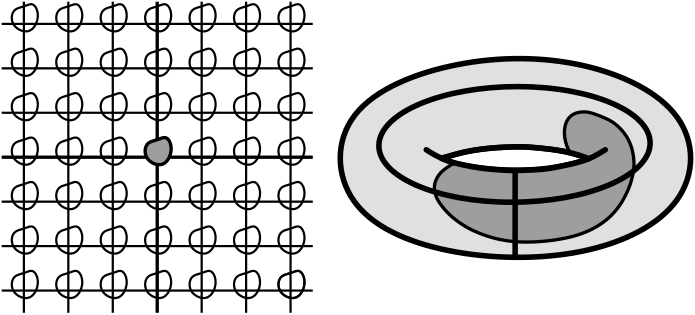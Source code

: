 <?xml version="1.0"?>
<!DOCTYPE ipe SYSTEM "ipe.dtd">
<ipe version="70218" creator="Ipe 7.2.28">
<info created="D:20130420132001" modified="D:20240325121823"/>
<ipestyle name="tungsteno">
<symbol name="arrow/arc(spx)">
<path stroke="sym-stroke" fill="sym-stroke" pen="sym-pen">
0 0 m
-1 0.333 l
-1 -0.333 l
h
</path>
</symbol>
<symbol name="arrow/farc(spx)">
<path stroke="sym-stroke" fill="white" pen="sym-pen">
0 0 m
-1 0.333 l
-1 -0.333 l
h
</path>
</symbol>
<symbol name="arrow/ptarc(spx)">
<path stroke="sym-stroke" fill="sym-stroke" pen="sym-pen">
0 0 m
-1 0.333 l
-0.8 0 l
-1 -0.333 l
h
</path>
</symbol>
<symbol name="arrow/fptarc(spx)">
<path stroke="sym-stroke" fill="white" pen="sym-pen">
0 0 m
-1 0.333 l
-0.8 0 l
-1 -0.333 l
h
</path>
</symbol>
<symbol name="mark/circle(sx)" transformations="translations">
<path fill="sym-stroke">
0.6 0 0 0.6 0 0 e
0.4 0 0 0.4 0 0 e
</path>
</symbol>
<symbol name="mark/disk(sx)" transformations="translations">
<path fill="sym-stroke">
0.6 0 0 0.6 0 0 e
</path>
</symbol>
<symbol name="mark/fdisk(sfx)" transformations="translations">
<group>
<path fill="sym-fill">
0.5 0 0 0.5 0 0 e
</path>
<path fill="sym-stroke" fillrule="eofill">
0.6 0 0 0.6 0 0 e
0.4 0 0 0.4 0 0 e
</path>
</group>
</symbol>
<symbol name="mark/box(sx)" transformations="translations">
<path fill="sym-stroke" fillrule="eofill">
-0.6 -0.6 m
0.6 -0.6 l
0.6 0.6 l
-0.6 0.6 l
h
-0.4 -0.4 m
0.4 -0.4 l
0.4 0.4 l
-0.4 0.4 l
h
</path>
</symbol>
<symbol name="mark/square(sx)" transformations="translations">
<path fill="sym-stroke">
-0.6 -0.6 m
0.6 -0.6 l
0.6 0.6 l
-0.6 0.6 l
h
</path>
</symbol>
<symbol name="mark/fsquare(sfx)" transformations="translations">
<group>
<path fill="sym-fill">
-0.5 -0.5 m
0.5 -0.5 l
0.5 0.5 l
-0.5 0.5 l
h
</path>
<path fill="sym-stroke" fillrule="eofill">
-0.6 -0.6 m
0.6 -0.6 l
0.6 0.6 l
-0.6 0.6 l
h
-0.4 -0.4 m
0.4 -0.4 l
0.4 0.4 l
-0.4 0.4 l
h
</path>
</group>
</symbol>
<symbol name="mark/cross(sx)" transformations="translations">
<group>
<path fill="sym-stroke">
-0.43 -0.57 m
0.57 0.43 l
0.43 0.57 l
-0.57 -0.43 l
h
</path>
<path fill="sym-stroke">
-0.43 0.57 m
0.57 -0.43 l
0.43 -0.57 l
-0.57 0.43 l
h
</path>
</group>
</symbol>
<symbol name="arrow/fnormal(spx)">
<path stroke="sym-stroke" fill="white" pen="sym-pen">
0 0 m
-1 0.333 l
-1 -0.333 l
h
</path>
</symbol>
<symbol name="arrow/pointed(spx)">
<path stroke="sym-stroke" fill="sym-stroke" pen="sym-pen">
0 0 m
-1 0.333 l
-0.8 0 l
-1 -0.333 l
h
</path>
</symbol>
<symbol name="arrow/fpointed(spx)">
<path stroke="sym-stroke" fill="white" pen="sym-pen">
0 0 m
-1 0.333 l
-0.8 0 l
-1 -0.333 l
h
</path>
</symbol>
<symbol name="arrow/linear(spx)">
<path stroke="sym-stroke" pen="sym-pen">
-1 0.333 m
0 0 l
-1 -0.333 l
</path>
</symbol>
<symbol name="arrow/fdouble(spx)">
<path stroke="sym-stroke" fill="white" pen="sym-pen">
0 0 m
-1 0.333 l
-1 -0.333 l
h
-1 0 m
-2 0.333 l
-2 -0.333 l
h
</path>
</symbol>
<symbol name="arrow/double(spx)">
<path stroke="sym-stroke" fill="sym-stroke" pen="sym-pen">
0 0 m
-1 0.333 l
-1 -0.333 l
h
-1 0 m
-2 0.333 l
-2 -0.333 l
h
</path>
</symbol>
<symbol name="arrow/mid-normal(spx)">
<path stroke="sym-stroke" fill="sym-stroke" pen="sym-pen">
0.5 0 m
-0.5 0.333 l
-0.5 -0.333 l
h
</path>
</symbol>
<symbol name="arrow/mid-fnormal(spx)">
<path stroke="sym-stroke" fill="white" pen="sym-pen">
0.5 0 m
-0.5 0.333 l
-0.5 -0.333 l
h
</path>
</symbol>
<symbol name="arrow/mid-pointed(spx)">
<path stroke="sym-stroke" fill="sym-stroke" pen="sym-pen">
0.5 0 m
-0.5 0.333 l
-0.3 0 l
-0.5 -0.333 l
h
</path>
</symbol>
<symbol name="arrow/mid-fpointed(spx)">
<path stroke="sym-stroke" fill="white" pen="sym-pen">
0.5 0 m
-0.5 0.333 l
-0.3 0 l
-0.5 -0.333 l
h
</path>
</symbol>
<symbol name="arrow/mid-double(spx)">
<path stroke="sym-stroke" fill="sym-stroke" pen="sym-pen">
1 0 m
0 0.333 l
0 -0.333 l
h
0 0 m
-1 0.333 l
-1 -0.333 l
h
</path>
</symbol>
<symbol name="arrow/mid-fdouble(spx)">
<path stroke="sym-stroke" fill="white" pen="sym-pen">
1 0 m
0 0.333 l
0 -0.333 l
h
0 0 m
-1 0.333 l
-1 -0.333 l
h
</path>
</symbol>
<anglesize name="22.5 deg" value="22.5"/>
<anglesize name="30 deg" value="30"/>
<anglesize name="45 deg" value="45"/>
<anglesize name="60 deg" value="60"/>
<anglesize name="90 deg" value="90"/>
<arrowsize name="large" value="10"/>
<arrowsize name="small" value="5"/>
<arrowsize name="tiny" value="3"/>
<color name="amber100" value="1 0.925 0.702"/>
<color name="amber200" value="1 0.878 0.51"/>
<color name="amber300" value="1 0.835 0.31"/>
<color name="amber400" value="1 0.792 0.157"/>
<color name="amber500" value="1 0.757 0.027"/>
<color name="amber600" value="1 0.702 0"/>
<color name="amber700" value="1 0.627 0"/>
<color name="amber800" value="1 0.561 0"/>
<color name="amber900" value="1 0.435 0"/>
<color name="blue100" value="0.733 0.871 0.984"/>
<color name="blue200" value="0.565 0.792 0.976"/>
<color name="blue300" value="0.392 0.71 0.965"/>
<color name="blue400" value="0.259 0.647 0.961"/>
<color name="blue500" value="0.129 0.588 0.953"/>
<color name="blue600" value="0.118 0.533 0.898"/>
<color name="blue700" value="0.098 0.463 0.824"/>
<color name="blue800" value="0.082 0.396 0.753"/>
<color name="blue900" value="0.051 0.278 0.631"/>
<color name="bluegray100" value="0.812 0.847 0.863"/>
<color name="bluegray200" value="0.69 0.745 0.773"/>
<color name="bluegray300" value="0.565 0.643 0.682"/>
<color name="bluegray400" value="0.471 0.565 0.612"/>
<color name="bluegray500" value="0.376 0.49 0.545"/>
<color name="bluegray600" value="0.329 0.431 0.478"/>
<color name="bluegray700" value="0.271 0.353 0.392"/>
<color name="bluegray800" value="0.216 0.278 0.31"/>
<color name="bluegray900" value="0.149 0.196 0.22"/>
<color name="brown100" value="0.843 0.8 0.784"/>
<color name="brown200" value="0.737 0.667 0.643"/>
<color name="brown300" value="0.631 0.533 0.498"/>
<color name="brown400" value="0.553 0.431 0.388"/>
<color name="brown500" value="0.475 0.333 0.282"/>
<color name="brown600" value="0.427 0.298 0.255"/>
<color name="brown700" value="0.365 0.251 0.216"/>
<color name="brown800" value="0.306 0.204 0.18"/>
<color name="brown900" value="0.243 0.153 0.137"/>
<color name="cyan100" value="0.698 0.922 0.949"/>
<color name="cyan200" value="0.502 0.871 0.918"/>
<color name="cyan300" value="0.302 0.816 0.882"/>
<color name="cyan400" value="0.149 0.776 0.855"/>
<color name="cyan500" value="0 0.737 0.831"/>
<color name="cyan600" value="0 0.675 0.757"/>
<color name="cyan700" value="0 0.592 0.655"/>
<color name="cyan800" value="0 0.514 0.561"/>
<color name="cyan900" value="0 0.376 0.392"/>
<color name="deeporange100" value="1 0.8 0.737"/>
<color name="deeporange200" value="1 0.671 0.569"/>
<color name="deeporange300" value="1 0.541 0.396"/>
<color name="deeporange400" value="1 0.439 0.263"/>
<color name="deeporange500" value="1 0.341 0.133"/>
<color name="deeporange600" value="0.957 0.318 0.118"/>
<color name="deeporange700" value="0.902 0.29 0.098"/>
<color name="deeporange800" value="0.847 0.263 0.082"/>
<color name="deeporange900" value="0.749 0.212 0.047"/>
<color name="deeppurple100" value="0.82 0.769 0.914"/>
<color name="deeppurple200" value="0.702 0.616 0.859"/>
<color name="deeppurple300" value="0.584 0.459 0.804"/>
<color name="deeppurple400" value="0.494 0.341 0.761"/>
<color name="deeppurple500" value="0.404 0.227 0.718"/>
<color name="deeppurple600" value="0.369 0.208 0.694"/>
<color name="deeppurple700" value="0.318 0.176 0.659"/>
<color name="deeppurple800" value="0.271 0.153 0.627"/>
<color name="deeppurple900" value="0.192 0.106 0.573"/>
<color name="gray100" value="0.961"/>
<color name="gray200" value="0.933"/>
<color name="gray300" value="0.878"/>
<color name="gray400" value="0.741"/>
<color name="gray500" value="0.62"/>
<color name="gray600" value="0.459"/>
<color name="gray700" value="0.38"/>
<color name="gray800" value="0.259"/>
<color name="gray900" value="0.129"/>
<color name="green100" value="0.784 0.902 0.788"/>
<color name="green200" value="0.647 0.839 0.655"/>
<color name="green300" value="0.506 0.78 0.518"/>
<color name="green400" value="0.4 0.733 0.416"/>
<color name="green500" value="0.298 0.686 0.314"/>
<color name="green600" value="0.263 0.627 0.278"/>
<color name="green700" value="0.22 0.557 0.235"/>
<color name="green800" value="0.18 0.49 0.196"/>
<color name="green900" value="0.106 0.369 0.125"/>
<color name="indigo100" value="0.773 0.792 0.914"/>
<color name="indigo200" value="0.624 0.659 0.855"/>
<color name="indigo300" value="0.475 0.525 0.796"/>
<color name="indigo400" value="0.361 0.42 0.753"/>
<color name="indigo500" value="0.247 0.318 0.71"/>
<color name="indigo600" value="0.224 0.286 0.671"/>
<color name="indigo700" value="0.188 0.247 0.624"/>
<color name="indigo800" value="0.157 0.208 0.576"/>
<color name="indigo900" value="0.102 0.137 0.494"/>
<color name="lightblue100" value="0.702 0.898 0.988"/>
<color name="lightblue200" value="0.506 0.831 0.98"/>
<color name="lightblue300" value="0.31 0.765 0.969"/>
<color name="lightblue400" value="0.161 0.714 0.965"/>
<color name="lightblue500" value="0.012 0.663 0.957"/>
<color name="lightblue600" value="0.012 0.608 0.898"/>
<color name="lightblue700" value="0.008 0.533 0.82"/>
<color name="lightblue800" value="0.008 0.467 0.741"/>
<color name="lightblue900" value="0.004 0.341 0.608"/>
<color name="lightgreen100" value="0.863 0.929 0.784"/>
<color name="lightgreen200" value="0.773 0.882 0.647"/>
<color name="lightgreen300" value="0.682 0.835 0.506"/>
<color name="lightgreen400" value="0.612 0.8 0.396"/>
<color name="lightgreen500" value="0.545 0.765 0.29"/>
<color name="lightgreen600" value="0.486 0.702 0.259"/>
<color name="lightgreen700" value="0.408 0.624 0.22"/>
<color name="lightgreen800" value="0.333 0.545 0.184"/>
<color name="lightgreen900" value="0.2 0.412 0.118"/>
<color name="lime100" value="0.941 0.957 0.765"/>
<color name="lime200" value="0.902 0.933 0.612"/>
<color name="lime300" value="0.863 0.906 0.459"/>
<color name="lime400" value="0.831 0.882 0.341"/>
<color name="lime500" value="0.804 0.863 0.224"/>
<color name="lime600" value="0.753 0.792 0.2"/>
<color name="lime700" value="0.686 0.706 0.169"/>
<color name="lime800" value="0.62 0.616 0.141"/>
<color name="lime900" value="0.51 0.467 0.09"/>
<color name="orange100" value="1 0.878 0.698"/>
<color name="orange200" value="1 0.8 0.502"/>
<color name="orange300" value="1 0.718 0.302"/>
<color name="orange400" value="1 0.655 0.149"/>
<color name="orange500" value="1 0.596 0"/>
<color name="orange600" value="0.984 0.549 0"/>
<color name="orange700" value="0.961 0.486 0"/>
<color name="orange800" value="0.937 0.424 0"/>
<color name="orange900" value="0.902 0.318 0"/>
<color name="pink100" value="0.973 0.733 0.816"/>
<color name="pink200" value="0.957 0.561 0.694"/>
<color name="pink300" value="0.941 0.384 0.573"/>
<color name="pink400" value="0.925 0.251 0.478"/>
<color name="pink500" value="0.914 0.118 0.388"/>
<color name="pink600" value="0.847 0.106 0.376"/>
<color name="pink700" value="0.761 0.094 0.357"/>
<color name="pink800" value="0.678 0.078 0.341"/>
<color name="pink900" value="0.533 0.055 0.31"/>
<color name="purple100" value="0.882 0.745 0.906"/>
<color name="purple200" value="0.808 0.576 0.847"/>
<color name="purple300" value="0.729 0.408 0.784"/>
<color name="purple400" value="0.671 0.278 0.737"/>
<color name="purple500" value="0.612 0.153 0.69"/>
<color name="purple600" value="0.557 0.141 0.667"/>
<color name="purple700" value="0.482 0.122 0.635"/>
<color name="purple800" value="0.416 0.106 0.604"/>
<color name="purple900" value="0.29 0.078 0.549"/>
<color name="red100" value="1 0.804 0.824"/>
<color name="red200" value="0.937 0.604 0.604"/>
<color name="red300" value="0.898 0.451 0.451"/>
<color name="red400" value="0.937 0.325 0.314"/>
<color name="red500" value="0.957 0.263 0.212"/>
<color name="red600" value="0.898 0.224 0.208"/>
<color name="red700" value="0.827 0.184 0.184"/>
<color name="red800" value="0.776 0.157 0.157"/>
<color name="red900" value="0.718 0.11 0.11"/>
<color name="teal100" value="0.698 0.875 0.859"/>
<color name="teal200" value="0.502 0.796 0.769"/>
<color name="teal300" value="0.302 0.714 0.675"/>
<color name="teal400" value="0.149 0.651 0.604"/>
<color name="teal500" value="0 0.588 0.533"/>
<color name="teal600" value="0 0.537 0.482"/>
<color name="teal700" value="0 0.475 0.42"/>
<color name="teal800" value="0 0.412 0.361"/>
<color name="teal900" value="0 0.302 0.251"/>
<color name="yellow100" value="1 0.976 0.769"/>
<color name="yellow200" value="1 0.961 0.616"/>
<color name="yellow300" value="1 0.945 0.463"/>
<color name="yellow400" value="1 0.933 0.345"/>
<color name="yellow500" value="1 0.922 0.231"/>
<color name="yellow600" value="0.992 0.847 0.208"/>
<color name="yellow700" value="0.984 0.753 0.176"/>
<color name="yellow800" value="0.976 0.659 0.145"/>
<color name="yellow900" value="0.961 0.498 0.09"/>
<dashstyle name="dash dot dotted" value="[4 2 1 2 1 2] 0"/>
<dashstyle name="dash dotted" value="[4 2 1 2] 0"/>
<dashstyle name="dashed" value="[4] 0"/>
<dashstyle name="dotted" value="[1 3] 0"/>
<dashstyle name="large dashed" value="[12] 0"/>
<dashstyle name="large dotted" value="[2 4] 0"/>
<dashstyle name="medium dashed" value="[8] 0"/>
<gridsize name="10 pts (~3.5 mm)" value="10"/>
<gridsize name="14 pts (~5 mm)" value="14"/>
<gridsize name="16 pts (~6 mm)" value="16"/>
<gridsize name="20 pts (~7 mm)" value="20"/>
<gridsize name="28 pts (~10 mm)" value="28"/>
<gridsize name="32 pts (~12 mm)" value="32"/>
<gridsize name="4 pts" value="4"/>
<gridsize name="56 pts (~20 mm)" value="56"/>
<gridsize name="8 pts (~3 mm)" value="8"/>
<opacity name="10%" value="0.1"/>
<opacity name="20%" value="0.2"/>
<opacity name="30%" value="0.3"/>
<opacity name="40%" value="0.4"/>
<opacity name="50%" value="0.5"/>
<opacity name="60%" value="0.6"/>
<opacity name="70%" value="0.7"/>
<opacity name="80%" value="0.8"/>
<opacity name="90%" value="0.9"/>
<pen name="fat" value="1.2"/>
<pen name="heavier" value="0.8"/>
<pen name="ultrafat" value="2"/>
<symbolsize name="large" value="5"/>
<symbolsize name="small" value="2"/>
<symbolsize name="tiny" value="1.1"/>
<textsize name="Huge" value="\Huge"/>
<textsize name="LARGE" value="\LARGE"/>
<textsize name="Large" value="\Large"/>
<textsize name="footnote" value="\footnotesize"/>
<textsize name="huge" value="\huge"/>
<textsize name="large" value="\large"/>
<textsize name="script" value="\scriptsize"/>
<textsize name="small" value="\small"/>
<textsize name="tiny" value="\tiny"/>
<textstyle name="center" begin="\begin{center}" end="\end{center}"/>
<textstyle name="item" begin="\begin{itemize}\item{}" end="\end{itemize}"/>
<textstyle name="itemize" begin="\begin{itemize}" end="\end{itemize}"/>
<tiling name="falling" angle="-60" step="4" width="1"/>
<tiling name="rising" angle="30" step="4" width="1"/>
</ipestyle>
<page>
<layer name="alpha"/>
<view layers="alpha" active="alpha"/>
<path layer="alpha" matrix="0.246491 0 0 0.246491 247.669 599.698" stroke="black" fill="gray300" pen="ultrafat">
210.991 570.629
32.5214 498.147
36.6241 345.662
189.109 275.915
403.136 271.813
559.04 350.448
560.407 491.993
401.084 569.945 u
297.281 438.389
279.487 437.748
256.699 436.048
235.388 433.148
219.063 429.849
205.253 426.158
194.299 422.944
189.966 421.654
189.966 421.654
206.279 414.275
225.16 410.976
242.159 408.015
259.011 405.958
283.102 404.242
305.601 404.043
327.282 405.021
346.934 407.021
366.005 410.388
379.628 413.386
391.925 416.616
403.67 420.612
403.67 420.612
392.716 425.371
373.981 430.515
357.737 433.614
334.945 436.401
311.086 438.284 u
</path>
<path matrix="1 0 0 1 -16 0" fill="gray500">
314.743 702.053
313.124 700.846
310.67 699.007
308.705 696.496
307.774 693.209
308.602 689.4
309.793 687.362
311.977 684.636
313.902 682.749
316.789 680.465
320.257 678.337
324.176 676.553
328.774 675.016
333.478 674.001
338.095 673.521
343.269 673.498
348.282 673.847
353.341 674.564
358.522 675.769
362.728 677.279
367.066 679.565
370.245 681.923
373.311 685.115
376.007 689.166
377.901 693.243
378.952 696.569
379.629 701.693
379.063 706.359
377.385 710.711
375.169 713.81
372.197 716.454
369.258 718.065
363.819 720.042
359.252 720.023
356.332 718.279
355.088 716.09
354.607 713.53
354.9 709.982
355.348 708.399
355.611 707.692
356.114 706.635
359.011 704.995
361.078 704.345
362.417 703.088
359.22 702.093
355.687 701.239
351.815 700.44
347.926 699.791
342.701 699.395
338.287 699.249
333.591 699.281
328.318 699.655
324.171 700.121
320.856 700.667
316.876 701.506
315.192 701.929 u
</path>
<path stroke="black" pen="fat">
192 760 m
192 648 l
</path>
<path stroke="black" pen="fat">
136 704 m
248 704 l
</path>
<path stroke="black" pen="heavier">
248 720 m
136 720 l
</path>
<path stroke="black" pen="heavier">
136 736 m
248 736 l
</path>
<path stroke="black" pen="heavier">
136 752 m
248 752 l
</path>
<path stroke="black" pen="heavier">
136 688 m
248 688 l
</path>
<path stroke="black" pen="heavier">
136 672 m
248 672 l
</path>
<path stroke="black" pen="heavier">
136 656 m
248 656 l
</path>
<path stroke="black" pen="heavier">
144 760 m
144 648 l
</path>
<path stroke="black" pen="heavier">
160 760 m
160 648 l
</path>
<path stroke="black" pen="heavier">
176 760 m
176 648 l
</path>
<path stroke="black" pen="heavier">
208 760 m
208 648 l
</path>
<path stroke="black" pen="heavier">
224 760 m
224 648 l
</path>
<path stroke="black" pen="heavier">
240 760 m
240 648 l
</path>
<path matrix="1 0 0 1 -16 2" stroke="black" pen="ultrafat">
48.8123 0 1.10499 20.8106 336.618 706.616 e
</path>
<path matrix="1 0 0 1 -16 0" stroke="black" pen="ultrafat">
336.846 699.022 m
336.846 668.281 l
</path>
<path stroke="black" fill="gray500" pen="fat">
195.573 712.118
192.195 710.048
187.618 709.503
187.182 702.964
194.483 699.804
197.971 706.669 u
</path>
<path matrix="1 0 0 1 16 0" stroke="black" pen="heavier">
195.573 712.118
192.195 710.048
187.618 709.503
187.182 702.964
194.483 699.804
197.971 706.669 u
</path>
<path matrix="1 0 0 1 32 0" stroke="black" pen="heavier">
195.573 712.118
192.195 710.048
187.618 709.503
187.182 702.964
194.483 699.804
197.971 706.669 u
</path>
<path matrix="1 0 0 1 48 0" stroke="black" pen="heavier">
195.573 712.118
192.195 710.048
187.618 709.503
187.182 702.964
194.483 699.804
197.971 706.669 u
</path>
<path matrix="1 0 0 1 48 16" stroke="black" pen="heavier">
195.573 712.118
192.195 710.048
187.618 709.503
187.182 702.964
194.483 699.804
197.971 706.669 u
</path>
<path matrix="1 0 0 1 32 16" stroke="black" pen="heavier">
195.573 712.118
192.195 710.048
187.618 709.503
187.182 702.964
194.483 699.804
197.971 706.669 u
</path>
<path matrix="1 0 0 1 16 16" stroke="black" pen="heavier">
195.573 712.118
192.195 710.048
187.618 709.503
187.182 702.964
194.483 699.804
197.971 706.669 u
</path>
<path matrix="1 0 0 1 0 16" stroke="black" pen="heavier">
195.573 712.118
192.195 710.048
187.618 709.503
187.182 702.964
194.483 699.804
197.971 706.669 u
</path>
<path matrix="1 0 0 1 -16 16" stroke="black" pen="heavier">
195.573 712.118
192.195 710.048
187.618 709.503
187.182 702.964
194.483 699.804
197.971 706.669 u
</path>
<path matrix="1 0 0 1 -16 0" stroke="black" pen="heavier">
195.573 712.118
192.195 710.048
187.618 709.503
187.182 702.964
194.483 699.804
197.971 706.669 u
</path>
<path matrix="1 0 0 1 -16 -16" stroke="black" pen="heavier">
195.573 712.118
192.195 710.048
187.618 709.503
187.182 702.964
194.483 699.804
197.971 706.669 u
</path>
<path matrix="1 0 0 1 0 -16" stroke="black" pen="heavier">
195.573 712.118
192.195 710.048
187.618 709.503
187.182 702.964
194.483 699.804
197.971 706.669 u
</path>
<path matrix="1 0 0 1 16 -16" stroke="black" pen="heavier">
195.573 712.118
192.195 710.048
187.618 709.503
187.182 702.964
194.483 699.804
197.971 706.669 u
</path>
<path matrix="1 0 0 1 32 -16" stroke="black" pen="heavier">
195.573 712.118
192.195 710.048
187.618 709.503
187.182 702.964
194.483 699.804
197.971 706.669 u
</path>
<path matrix="1 0 0 1 48 -16" stroke="black" pen="heavier">
195.573 712.118
192.195 710.048
187.618 709.503
187.182 702.964
194.483 699.804
197.971 706.669 u
</path>
<path matrix="1 0 0 1 48 -32" stroke="black" pen="heavier">
195.573 712.118
192.195 710.048
187.618 709.503
187.182 702.964
194.483 699.804
197.971 706.669 u
</path>
<path matrix="1 0 0 1 32 -32" stroke="black" pen="heavier">
195.573 712.118
192.195 710.048
187.618 709.503
187.182 702.964
194.483 699.804
197.971 706.669 u
</path>
<path matrix="1 0 0 1 16 -32" stroke="black" pen="heavier">
195.573 712.118
192.195 710.048
187.618 709.503
187.182 702.964
194.483 699.804
197.971 706.669 u
</path>
<path matrix="1 0 0 1 0 -32" stroke="black" pen="heavier">
195.573 712.118
192.195 710.048
187.618 709.503
187.182 702.964
194.483 699.804
197.971 706.669 u
</path>
<path matrix="1 0 0 1 -16 -32" stroke="black" pen="heavier">
195.573 712.118
192.195 710.048
187.618 709.503
187.182 702.964
194.483 699.804
197.971 706.669 u
</path>
<path matrix="1 0 0 1 -32 -32" stroke="black" pen="heavier">
195.573 712.118
192.195 710.048
187.618 709.503
187.182 702.964
194.483 699.804
197.971 706.669 u
</path>
<path matrix="1 0 0 1 -32 -16" stroke="black" pen="heavier">
195.573 712.118
192.195 710.048
187.618 709.503
187.182 702.964
194.483 699.804
197.971 706.669 u
</path>
<path matrix="1 0 0 1 -32 0" stroke="black" pen="heavier">
195.573 712.118
192.195 710.048
187.618 709.503
187.182 702.964
194.483 699.804
197.971 706.669 u
</path>
<path matrix="1 0 0 1 -32 16" stroke="black" pen="heavier">
195.573 712.118
192.195 710.048
187.618 709.503
187.182 702.964
194.483 699.804
197.971 706.669 u
</path>
<path matrix="1 0 0 1 -32 32" stroke="black" pen="heavier">
195.573 712.118
192.195 710.048
187.618 709.503
187.182 702.964
194.483 699.804
197.971 706.669 u
</path>
<path matrix="1 0 0 1 -16 32" stroke="black" pen="heavier">
195.573 712.118
192.195 710.048
187.618 709.503
187.182 702.964
194.483 699.804
197.971 706.669 u
</path>
<path matrix="1 0 0 1 0 32" stroke="black" pen="heavier">
195.573 712.118
192.195 710.048
187.618 709.503
187.182 702.964
194.483 699.804
197.971 706.669 u
</path>
<path matrix="1 0 0 1 16 32" stroke="black" pen="heavier">
195.573 712.118
192.195 710.048
187.618 709.503
187.182 702.964
194.483 699.804
197.971 706.669 u
</path>
<path matrix="1 0 0 1 -48 16" stroke="black" pen="heavier">
195.573 712.118
192.195 710.048
187.618 709.503
187.182 702.964
194.483 699.804
197.971 706.669 u
</path>
<path matrix="1 0 0 1 -48 32" stroke="black" pen="heavier">
195.573 712.118
192.195 710.048
187.618 709.503
187.182 702.964
194.483 699.804
197.971 706.669 u
</path>
<path matrix="1 0 0 1 -48 48" stroke="black" pen="heavier">
195.573 712.118
192.195 710.048
187.618 709.503
187.182 702.964
194.483 699.804
197.971 706.669 u
</path>
<path matrix="1 0 0 1 -32 48" stroke="black" pen="heavier">
195.573 712.118
192.195 710.048
187.618 709.503
187.182 702.964
194.483 699.804
197.971 706.669 u
</path>
<path matrix="1 0 0 1 -16 48" stroke="black" pen="heavier">
195.573 712.118
192.195 710.048
187.618 709.503
187.182 702.964
194.483 699.804
197.971 706.669 u
</path>
<path matrix="1 0 0 1 0 48" stroke="black" pen="heavier">
195.573 712.118
192.195 710.048
187.618 709.503
187.182 702.964
194.483 699.804
197.971 706.669 u
</path>
<path matrix="1 0 0 1 16 48" stroke="black" pen="heavier">
195.573 712.118
192.195 710.048
187.618 709.503
187.182 702.964
194.483 699.804
197.971 706.669 u
</path>
<path matrix="1 0 0 1 32 48" stroke="black" pen="heavier">
195.573 712.118
192.195 710.048
187.618 709.503
187.182 702.964
194.483 699.804
197.971 706.669 u
</path>
<path matrix="1 0 0 1 48 48" stroke="black" pen="heavier">
195.573 712.118
192.195 710.048
187.618 709.503
187.182 702.964
194.483 699.804
197.971 706.669 u
</path>
<path matrix="1 0 0 1 48 32" stroke="black" pen="heavier">
195.573 712.118
192.195 710.048
187.618 709.503
187.182 702.964
194.483 699.804
197.971 706.669 u
</path>
<path matrix="1 0 0 1 32 32" stroke="black" pen="heavier">
195.573 712.118
192.195 710.048
187.618 709.503
187.182 702.964
194.483 699.804
197.971 706.669 u
</path>
<path matrix="1 0 0 1 -48 0" stroke="black" pen="heavier">
195.573 712.118
192.195 710.048
187.618 709.503
187.182 702.964
194.483 699.804
197.971 706.669 u
</path>
<path matrix="1 0 0 1 -48 -16" stroke="black" pen="heavier">
195.573 712.118
192.195 710.048
187.618 709.503
187.182 702.964
194.483 699.804
197.971 706.669 u
</path>
<path matrix="1 0 0 1 -48 -32" stroke="black" pen="heavier">
195.573 712.118
192.195 710.048
187.618 709.503
187.182 702.964
194.483 699.804
197.971 706.669 u
</path>
<path matrix="1 0 0 1 -48 -48" stroke="black" pen="heavier">
195.573 712.118
192.195 710.048
187.618 709.503
187.182 702.964
194.483 699.804
197.971 706.669 u
</path>
<path matrix="1 0 0 1 -32 -48" stroke="black" pen="heavier">
195.573 712.118
192.195 710.048
187.618 709.503
187.182 702.964
194.483 699.804
197.971 706.669 u
</path>
<path matrix="1 0 0 1 -16 -48" stroke="black" pen="heavier">
195.573 712.118
192.195 710.048
187.618 709.503
187.182 702.964
194.483 699.804
197.971 706.669 u
</path>
<path matrix="1 0 0 1 0 -48" stroke="black" pen="heavier">
195.573 712.118
192.195 710.048
187.618 709.503
187.182 702.964
194.483 699.804
197.971 706.669 u
</path>
<path matrix="1 0 0 1 16 -48" stroke="black" pen="heavier">
195.573 712.118
192.195 710.048
187.618 709.503
187.182 702.964
194.483 699.804
197.971 706.669 u
</path>
<path matrix="1 0 0 1 32 -48" stroke="black" pen="heavier">
195.573 712.118
192.195 710.048
187.618 709.503
187.182 702.964
194.483 699.804
197.971 706.669 u
</path>
<path matrix="1 0 0 1 48 -48" stroke="black" pen="heavier">
195.573 712.118
192.195 710.048
187.618 709.503
187.182 702.964
194.483 699.804
197.971 706.669 u
</path>
<path matrix="1 0 0 1 48 -48" stroke="black" pen="heavier">
195.573 712.118
192.195 710.048
187.618 709.503
187.182 702.964
194.483 699.804
197.971 706.669 u
</path>
<path matrix="1 0 0 1 -16 0" stroke="black" pen="fat">
315.799 701.77 m
314.878 702.015
312.398 700.387
309.558 698.268
307.649 694.62
307.765 691.361
308.885 688.465
311.964 684.369
316.339 680.57
321.657 677.395
328.648 674.879
334.208 673.801
338.728 673.417
344.126 673.457
350.584 674.01
357.551 675.323
363.507 677.411
368.824 680.508
372.76 684.186
375.664 688.281
378.014 693.102
379.426 698.083
379.771 701.682
379.242 706.715
377.069 711.86
373.451 715.735
370.187 717.802
364.434 720.017
361.668 720.488
357.845 719.902
355.501 717.583
354.551 714.559
354.55 711.242
355.309 708.22
356.511 705.659
357.853 705.316 s
</path>
<path matrix="0.246491 0 0 0.246491 247.669 599.698" stroke="black" pen="ultrafat" cap="1">
167.123 434.029 m
180.273 425.613
198.682 417.197
221.826 411.411
247.6 406.677
273.373 404.573
290.205 403.521
310.719 404.047
337.544 405.099
355.954 408.255
381.202 413.515
398.033 418.249
411.183 423.509
428.541 434.029 s
</path>
<path matrix="0.246491 0 0 0.246491 247.669 599.698" stroke="black" pen="ultrafat" cap="1">
189.537 421.525 m
204.994 426.139
220.248 430.347
236.554 433.503
255.49 436.133
276.529 437.711
291.783 438.237
308.615 438.763
333.862 436.659
360.688 433.503
377.52 429.821
392.483 425.66
404.784 421.068 s
</path>
</page>
</ipe>
